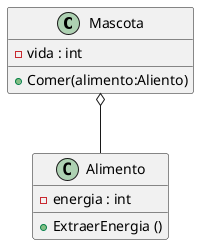 @startuml pow

class Mascota{
    -vida : int
    + Comer(alimento:Aliento)
}

class Alimento {
    - energia : int
    + ExtraerEnergia ()

}
Mascota o-- Alimento 

@enduml